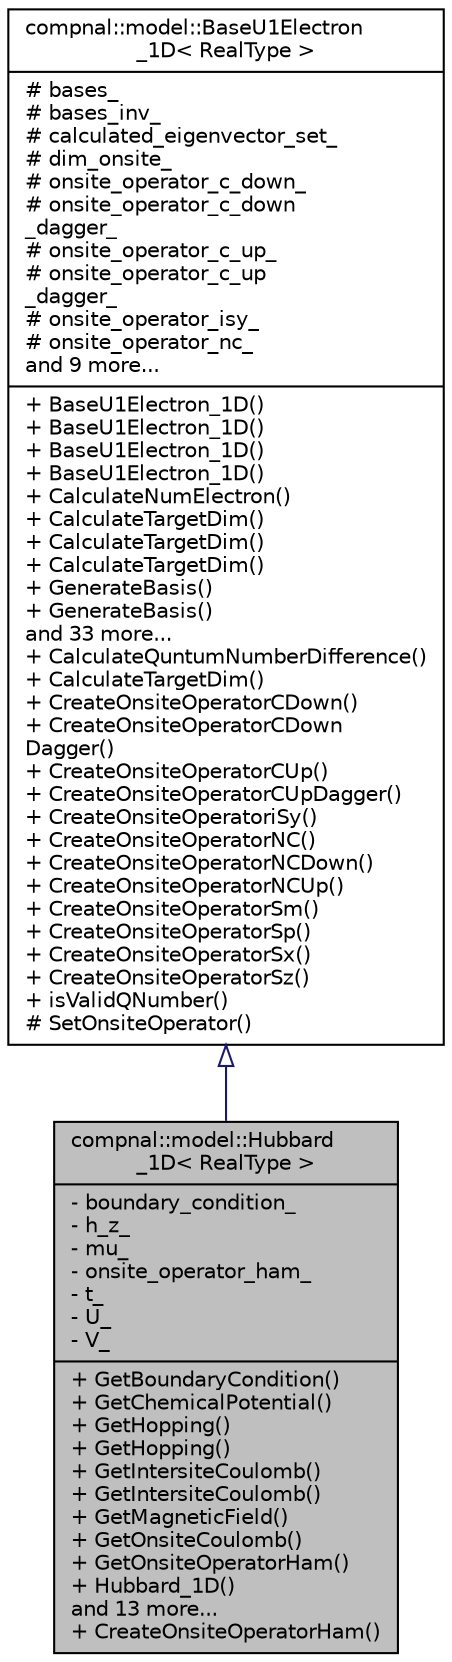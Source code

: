 digraph "compnal::model::Hubbard_1D&lt; RealType &gt;"
{
 // INTERACTIVE_SVG=YES
 // LATEX_PDF_SIZE
  edge [fontname="Helvetica",fontsize="10",labelfontname="Helvetica",labelfontsize="10"];
  node [fontname="Helvetica",fontsize="10",shape=record];
  Node1 [label="{compnal::model::Hubbard\l_1D\< RealType \>\n|- boundary_condition_\l- h_z_\l- mu_\l- onsite_operator_ham_\l- t_\l- U_\l- V_\l|+ GetBoundaryCondition()\l+ GetChemicalPotential()\l+ GetHopping()\l+ GetHopping()\l+ GetIntersiteCoulomb()\l+ GetIntersiteCoulomb()\l+ GetMagneticField()\l+ GetOnsiteCoulomb()\l+ GetOnsiteOperatorHam()\l+ Hubbard_1D()\land 13 more...\l+ CreateOnsiteOperatorHam()\l}",height=0.2,width=0.4,color="black", fillcolor="grey75", style="filled", fontcolor="black",tooltip="The class for the one-dimensional Hubbard model. The Hamiltonian reads."];
  Node2 -> Node1 [dir="back",color="midnightblue",fontsize="10",style="solid",arrowtail="onormal",fontname="Helvetica"];
  Node2 [label="{compnal::model::BaseU1Electron\l_1D\< RealType \>\n|# bases_\l# bases_inv_\l# calculated_eigenvector_set_\l# dim_onsite_\l# onsite_operator_c_down_\l# onsite_operator_c_down\l_dagger_\l# onsite_operator_c_up_\l# onsite_operator_c_up\l_dagger_\l# onsite_operator_isy_\l# onsite_operator_nc_\land 9 more...\l|+ BaseU1Electron_1D()\l+ BaseU1Electron_1D()\l+ BaseU1Electron_1D()\l+ BaseU1Electron_1D()\l+ CalculateNumElectron()\l+ CalculateTargetDim()\l+ CalculateTargetDim()\l+ CalculateTargetDim()\l+ GenerateBasis()\l+ GenerateBasis()\land 33 more...\l+ CalculateQuntumNumberDifference()\l+ CalculateTargetDim()\l+ CreateOnsiteOperatorCDown()\l+ CreateOnsiteOperatorCDown\lDagger()\l+ CreateOnsiteOperatorCUp()\l+ CreateOnsiteOperatorCUpDagger()\l+ CreateOnsiteOperatoriSy()\l+ CreateOnsiteOperatorNC()\l+ CreateOnsiteOperatorNCDown()\l+ CreateOnsiteOperatorNCUp()\l+ CreateOnsiteOperatorSm()\l+ CreateOnsiteOperatorSp()\l+ CreateOnsiteOperatorSx()\l+ CreateOnsiteOperatorSz()\l+ isValidQNumber()\l# SetOnsiteOperator()\l}",height=0.2,width=0.4,color="black", fillcolor="white", style="filled",URL="$d8/dc0/classcompnal_1_1model_1_1_base_u1_electron__1_d.html",tooltip="The base class for one-dimensional electron systems with the U(1) symmetry."];
}
